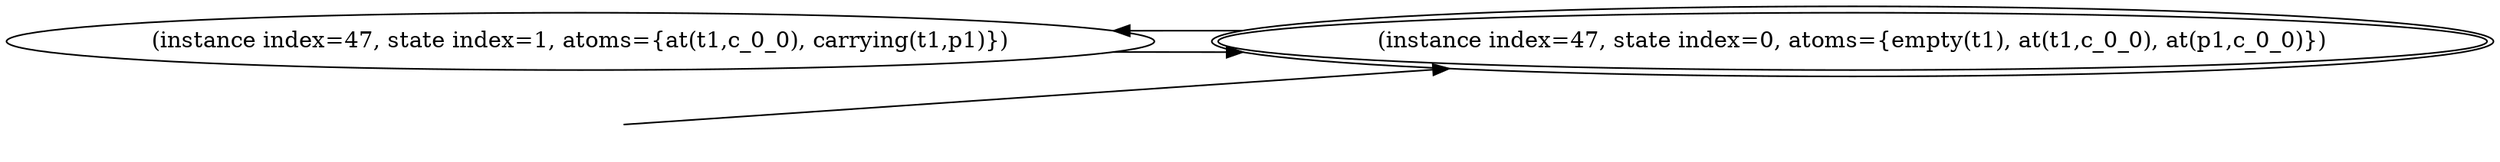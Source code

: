 digraph {
rankdir="LR"
s1[label="(instance index=47, state index=1, atoms={at(t1,c_0_0), carrying(t1,p1)})"]
s0[peripheries=2,label="(instance index=47, state index=0, atoms={empty(t1), at(t1,c_0_0), at(p1,c_0_0)})"]
Dangling [ label = "", style = invis ]
{ rank = same; Dangling }
Dangling -> s0
{ rank = same; s0}
{ rank = same; s0}
{
s1->s0
}
{
s0->s1
}
}
